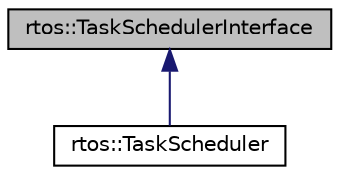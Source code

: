 digraph "rtos::TaskSchedulerInterface"
{
  edge [fontname="Helvetica",fontsize="10",labelfontname="Helvetica",labelfontsize="10"];
  node [fontname="Helvetica",fontsize="10",shape=record];
  Node1 [label="rtos::TaskSchedulerInterface",height=0.2,width=0.4,color="black", fillcolor="grey75", style="filled" fontcolor="black"];
  Node1 -> Node2 [dir="back",color="midnightblue",fontsize="10",style="solid",fontname="Helvetica"];
  Node2 [label="rtos::TaskScheduler",height=0.2,width=0.4,color="black", fillcolor="white", style="filled",URL="$de/ddd/classrtos_1_1TaskScheduler.html"];
}
